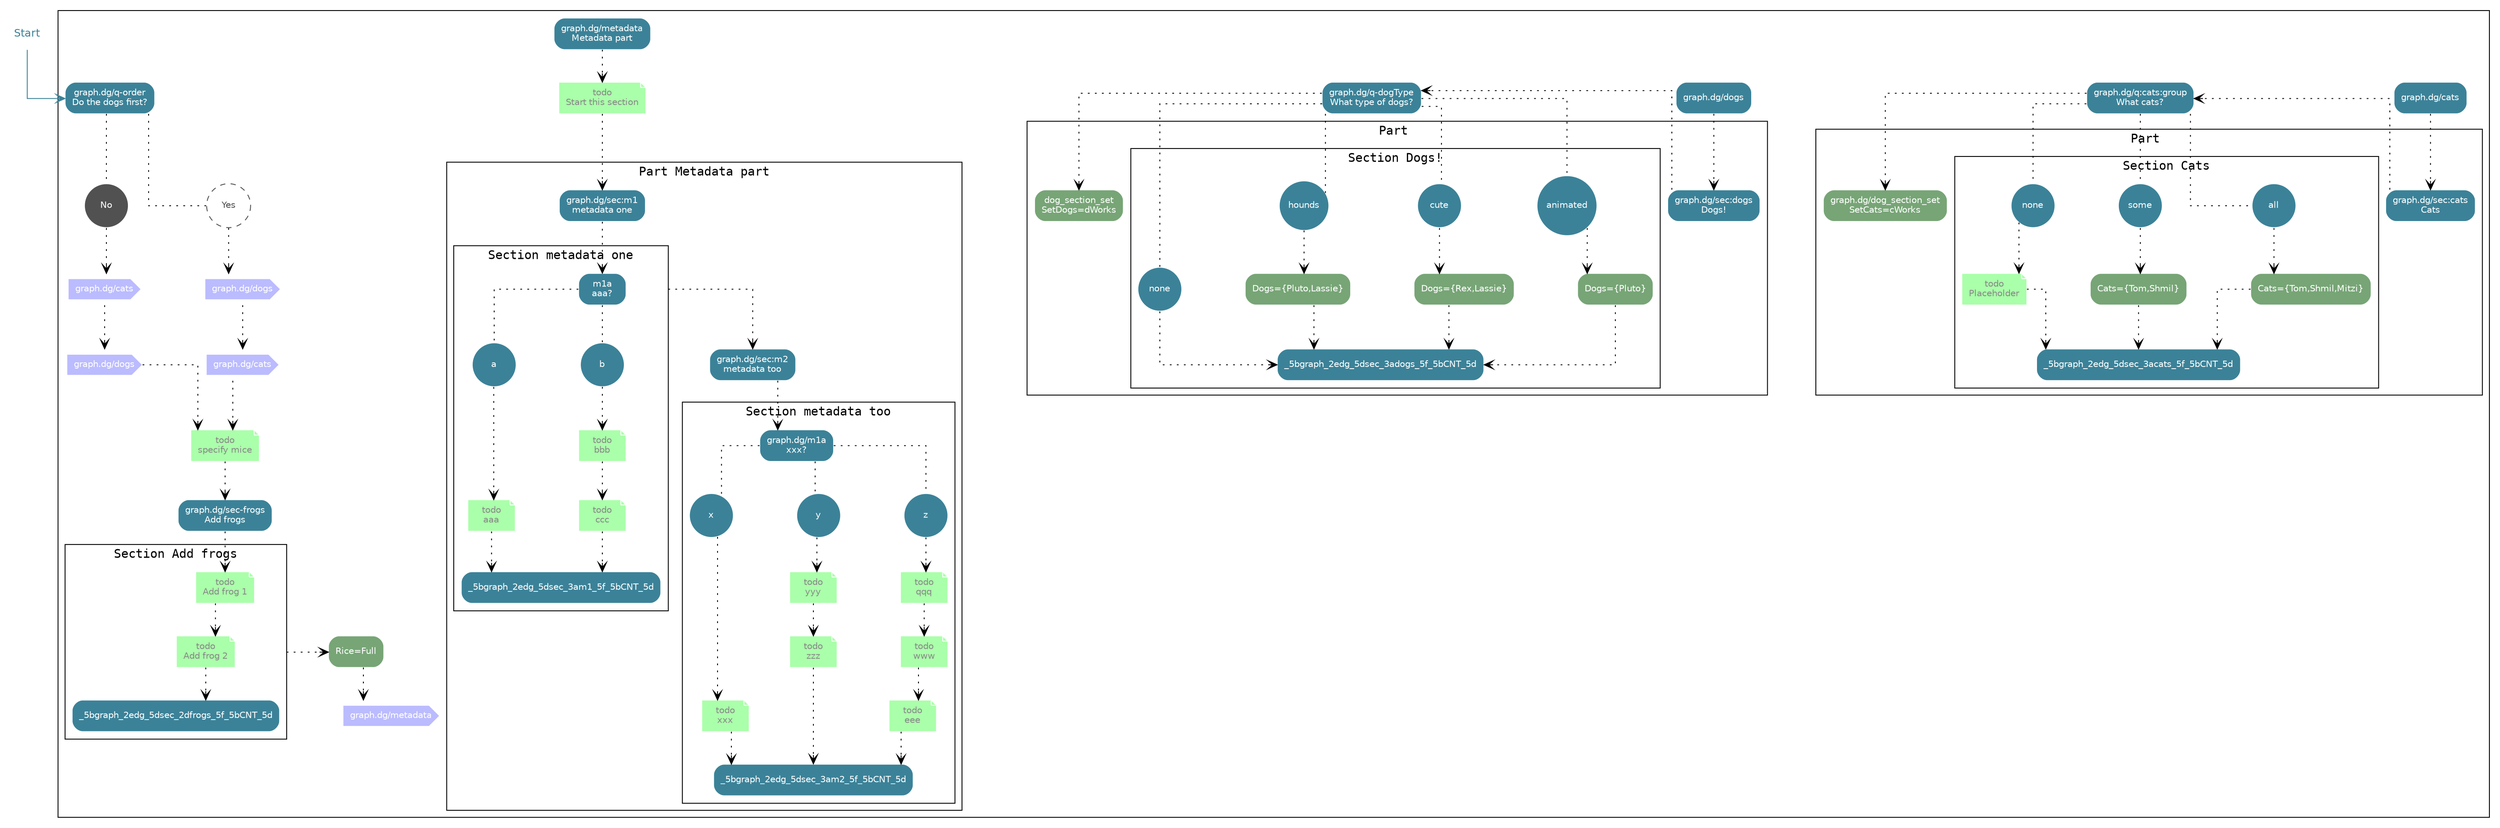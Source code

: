digraph decisionGraph {
fontname="Courier"
graph[splines=ortho, nodesep=1, concentrate=true compound=true]
edge [style=dotted arrowhead=open]
node [shape=Mrecord fillcolor="#3B8298" style="filled" fontcolor=white color=white fontname="Helvetica" fontsize="10"]
NODE___________START_[ fillcolor="transparent" shape="none" fontcolor="#3B8298" fontsize="12" label="Start" ]
subgraph cluster_DecisionGraph_2d1 {
label=""
_5bgraph_2edg_5dcats[ label="graph.dg/cats\n" ]
subgraph cluster_part__5bgraph_2edg_5dcats{ 
label="Part "
_5bgraph_2edg_5dsec_3acats[ label="graph.dg/sec:cats\nCats" ]
subgraph cluster_section__5bgraph_2edg_5dsec_3acats{ 
label="Section Cats"
_5bgraph_2edg_5dq_3acats_3agroup[ label="graph.dg/q:cats:group\nWhat cats?" ]
_5bgraph_2edg_5dq_3acats_3agroup_to__5bgraph_2edg_5d_5b_2313_5d[ fillcolor="#3B8298" shape="circle" width="0.7" fontcolor="white" label="all" ]
_5bgraph_2edg_5dq_3acats_3agroup -> _5bgraph_2edg_5dq_3acats_3agroup_to__5bgraph_2edg_5d_5b_2313_5d[ arrowhead="none" ]
_5bgraph_2edg_5d_5b_2313_5d[ fillcolor="#77A576" label="Cats=\{Tom,Shmil,Mitzi\}\n" ]
_5bgraph_2edg_5d_5b_2313_5d -> _5bgraph_2edg_5dsec_3acats_5f_5bCNT_5d
_5bgraph_2edg_5dq_3acats_3agroup_to__5bgraph_2edg_5d_5b_2313_5d -> _5bgraph_2edg_5d_5b_2313_5d
_5bgraph_2edg_5dq_3acats_3agroup_to__5bgraph_2edg_5d_5b_2314_5d[ fillcolor="#3B8298" shape="circle" width="0.7" fontcolor="white" label="some" ]
_5bgraph_2edg_5dq_3acats_3agroup -> _5bgraph_2edg_5dq_3acats_3agroup_to__5bgraph_2edg_5d_5b_2314_5d[ arrowhead="none" ]
_5bgraph_2edg_5d_5b_2314_5d[ fillcolor="#77A576" label="Cats=\{Tom,Shmil\}\n" ]
_5bgraph_2edg_5d_5b_2314_5d -> _5bgraph_2edg_5dsec_3acats_5f_5bCNT_5d
_5bgraph_2edg_5dq_3acats_3agroup_to__5bgraph_2edg_5d_5b_2314_5d -> _5bgraph_2edg_5d_5b_2314_5d
_5bgraph_2edg_5dq_3acats_3agroup_to__5bgraph_2edg_5d_5b_2315_5d[ fillcolor="#3B8298" shape="circle" width="0.7" fontcolor="white" label="none" ]
_5bgraph_2edg_5dq_3acats_3agroup -> _5bgraph_2edg_5dq_3acats_3agroup_to__5bgraph_2edg_5d_5b_2315_5d[ arrowhead="none" ]
_5bgraph_2edg_5d_5b_2315_5d[ fillcolor="#AAFFAA" shape="note" fontcolor="#888888" label="todo\nPlaceholder" ]
_5bgraph_2edg_5d_5b_2315_5d -> _5bgraph_2edg_5dsec_3acats_5f_5bCNT_5d
_5bgraph_2edg_5dq_3acats_3agroup_to__5bgraph_2edg_5d_5b_2315_5d -> _5bgraph_2edg_5d_5b_2315_5d
}
_5bgraph_2edg_5dsec_3acats -> _5bgraph_2edg_5dq_3acats_3agroup
_5bgraph_2edg_5ddog_5fsection_5fset[ fillcolor="#77A576" label="graph.dg/dog_section_set\nSetCats=cWorks\n" ]
_5bgraph_2edg_5dq_3acats_3agroup -> _5bgraph_2edg_5ddog_5fsection_5fset [ltail=cluster_section__5bgraph_2edg_5dsec_3acats]
}
_5bgraph_2edg_5dcats -> _5bgraph_2edg_5dsec_3acats
_5bgraph_2edg_5ddogs[ label="graph.dg/dogs\n" ]
subgraph cluster_part__5bgraph_2edg_5ddogs{ 
label="Part "
_5bgraph_2edg_5dsec_3adogs[ label="graph.dg/sec:dogs\nDogs!" ]
subgraph cluster_section__5bgraph_2edg_5dsec_3adogs{ 
label="Section Dogs!"
_5bgraph_2edg_5dq_2ddogType[ label="graph.dg/q-dogType\nWhat type of dogs?" ]
_5bgraph_2edg_5dq_2ddogType_to__5bgraph_2edg_5dsec_3adogs_5f_5bCNT_5d[ fillcolor="#3B8298" shape="circle" width="0.7" fontcolor="white" label="none" ]
_5bgraph_2edg_5dq_2ddogType -> _5bgraph_2edg_5dq_2ddogType_to__5bgraph_2edg_5dsec_3adogs_5f_5bCNT_5d[ arrowhead="none" ]
_5bgraph_2edg_5dq_2ddogType_to__5bgraph_2edg_5dsec_3adogs_5f_5bCNT_5d -> _5bgraph_2edg_5dsec_3adogs_5f_5bCNT_5d
_5bgraph_2edg_5dq_2ddogType_to__5bgraph_2edg_5d_5b_2310_5d[ fillcolor="#3B8298" shape="circle" width="0.7" fontcolor="white" label="animated" ]
_5bgraph_2edg_5dq_2ddogType -> _5bgraph_2edg_5dq_2ddogType_to__5bgraph_2edg_5d_5b_2310_5d[ arrowhead="none" ]
_5bgraph_2edg_5d_5b_2310_5d[ fillcolor="#77A576" label="Dogs=\{Pluto\}\n" ]
_5bgraph_2edg_5d_5b_2310_5d -> _5bgraph_2edg_5dsec_3adogs_5f_5bCNT_5d
_5bgraph_2edg_5dq_2ddogType_to__5bgraph_2edg_5d_5b_2310_5d -> _5bgraph_2edg_5d_5b_2310_5d
_5bgraph_2edg_5dq_2ddogType_to__5bgraph_2edg_5d_5b_2311_5d[ fillcolor="#3B8298" shape="circle" width="0.7" fontcolor="white" label="cute" ]
_5bgraph_2edg_5dq_2ddogType -> _5bgraph_2edg_5dq_2ddogType_to__5bgraph_2edg_5d_5b_2311_5d[ arrowhead="none" ]
_5bgraph_2edg_5d_5b_2311_5d[ fillcolor="#77A576" label="Dogs=\{Rex,Lassie\}\n" ]
_5bgraph_2edg_5d_5b_2311_5d -> _5bgraph_2edg_5dsec_3adogs_5f_5bCNT_5d
_5bgraph_2edg_5dq_2ddogType_to__5bgraph_2edg_5d_5b_2311_5d -> _5bgraph_2edg_5d_5b_2311_5d
_5bgraph_2edg_5dq_2ddogType_to__5bgraph_2edg_5d_5b_2312_5d[ fillcolor="#3B8298" shape="circle" width="0.7" fontcolor="white" label="hounds" ]
_5bgraph_2edg_5dq_2ddogType -> _5bgraph_2edg_5dq_2ddogType_to__5bgraph_2edg_5d_5b_2312_5d[ arrowhead="none" ]
_5bgraph_2edg_5d_5b_2312_5d[ fillcolor="#77A576" label="Dogs=\{Pluto,Lassie\}\n" ]
_5bgraph_2edg_5d_5b_2312_5d -> _5bgraph_2edg_5dsec_3adogs_5f_5bCNT_5d
_5bgraph_2edg_5dq_2ddogType_to__5bgraph_2edg_5d_5b_2312_5d -> _5bgraph_2edg_5d_5b_2312_5d
}
_5bgraph_2edg_5dsec_3adogs -> _5bgraph_2edg_5dq_2ddogType
dog_5fsection_5fset[ fillcolor="#77A576" label="dog_section_set\nSetDogs=dWorks\n" ]
_5bgraph_2edg_5dq_2ddogType -> dog_5fsection_5fset [ltail=cluster_section__5bgraph_2edg_5dsec_3adogs]
}
_5bgraph_2edg_5ddogs -> _5bgraph_2edg_5dsec_3adogs
_5bgraph_2edg_5dq_2dorder[ label="graph.dg/q-order\nDo the dogs first?" ]
_5bgraph_2edg_5dq_2dorder_to__5bgraph_2edg_5d_5b_231_5d[ fillcolor="white" shape="circle" color="#515151" width="0.7" fontcolor="#515151" style="dashed" label="Yes" ]
_5bgraph_2edg_5dq_2dorder -> _5bgraph_2edg_5dq_2dorder_to__5bgraph_2edg_5d_5b_231_5d[ arrowhead="none" ]
_5bgraph_2edg_5d_5b_231_5d[ fillcolor="#BBBBFF" shape="cds" label="graph.dg/dogs" ]
_5bgraph_2edg_5ddogs[ label="graph.dg/dogs\n" ]
subgraph cluster_part__5bgraph_2edg_5ddogs{ 
label="Part "
}
_5bgraph_2edg_5ddogs -> _5bgraph_2edg_5dsec_3adogs
_5bgraph_2edg_5d_5b_232_5d[ fillcolor="#BBBBFF" shape="cds" label="graph.dg/cats" ]
_5bgraph_2edg_5dcats[ label="graph.dg/cats\n" ]
subgraph cluster_part__5bgraph_2edg_5dcats{ 
label="Part "
}
_5bgraph_2edg_5dcats -> _5bgraph_2edg_5dsec_3acats
_5bgraph_2edg_5d_5b_235_5d[ fillcolor="#AAFFAA" shape="note" fontcolor="#888888" label="todo\nspecify mice" ]
_5bgraph_2edg_5dsec_2dfrogs[ label="graph.dg/sec-frogs\nAdd frogs" ]
subgraph cluster_section__5bgraph_2edg_5dsec_2dfrogs{ 
label="Section Add frogs"
_5bgraph_2edg_5d_5b_236_5d[ fillcolor="#AAFFAA" shape="note" fontcolor="#888888" label="todo\nAdd frog 1" ]
_5bgraph_2edg_5d_5b_237_5d[ fillcolor="#AAFFAA" shape="note" fontcolor="#888888" label="todo\nAdd frog 2" ]
_5bgraph_2edg_5d_5b_237_5d -> _5bgraph_2edg_5dsec_2dfrogs_5f_5bCNT_5d
_5bgraph_2edg_5d_5b_236_5d -> _5bgraph_2edg_5d_5b_237_5d
}
_5bgraph_2edg_5dsec_2dfrogs -> _5bgraph_2edg_5d_5b_236_5d
_5bgraph_2edg_5d_5b_238_5d[ fillcolor="#77A576" label="Rice=Full\n" ]
_5bgraph_2edg_5d_5b_239_5d[ fillcolor="#BBBBFF" shape="cds" label="graph.dg/metadata" ]
_5bgraph_2edg_5dmetadata[ label="graph.dg/metadata\nMetadata part" ]
subgraph cluster_part__5bgraph_2edg_5dmetadata{ 
label="Part Metadata part"
_5bgraph_2edg_5d_5b_2316_5d[ fillcolor="#AAFFAA" shape="note" fontcolor="#888888" label="todo\nStart this section" ]
_5bgraph_2edg_5dsec_3am1[ label="graph.dg/sec:m1\nmetadata one" ]
subgraph cluster_section__5bgraph_2edg_5dsec_3am1{ 
label="Section metadata one"
m1a[ label="m1a\naaa?" ]
m1a_to__5bgraph_2edg_5d_5b_2317_5d[ fillcolor="#3B8298" shape="circle" width="0.7" fontcolor="white" label="a" ]
m1a -> m1a_to__5bgraph_2edg_5d_5b_2317_5d[ arrowhead="none" ]
_5bgraph_2edg_5d_5b_2317_5d[ fillcolor="#AAFFAA" shape="note" fontcolor="#888888" label="todo\naaa" ]
_5bgraph_2edg_5d_5b_2317_5d -> _5bgraph_2edg_5dsec_3am1_5f_5bCNT_5d
m1a_to__5bgraph_2edg_5d_5b_2317_5d -> _5bgraph_2edg_5d_5b_2317_5d
m1a_to__5bgraph_2edg_5d_5b_2318_5d[ fillcolor="#3B8298" shape="circle" width="0.7" fontcolor="white" label="b" ]
m1a -> m1a_to__5bgraph_2edg_5d_5b_2318_5d[ arrowhead="none" ]
_5bgraph_2edg_5d_5b_2318_5d[ fillcolor="#AAFFAA" shape="note" fontcolor="#888888" label="todo\nbbb" ]
_5bgraph_2edg_5d_5b_2319_5d[ fillcolor="#AAFFAA" shape="note" fontcolor="#888888" label="todo\nccc" ]
_5bgraph_2edg_5d_5b_2319_5d -> _5bgraph_2edg_5dsec_3am1_5f_5bCNT_5d
_5bgraph_2edg_5d_5b_2318_5d -> _5bgraph_2edg_5d_5b_2319_5d
m1a_to__5bgraph_2edg_5d_5b_2318_5d -> _5bgraph_2edg_5d_5b_2318_5d
}
_5bgraph_2edg_5dsec_3am1 -> m1a
_5bgraph_2edg_5dsec_3am2[ label="graph.dg/sec:m2\nmetadata too" ]
subgraph cluster_section__5bgraph_2edg_5dsec_3am2{ 
label="Section metadata too"
_5bgraph_2edg_5dm1a[ label="graph.dg/m1a\nxxx?" ]
_5bgraph_2edg_5dm1a_to__5bgraph_2edg_5d_5b_2320_5d[ fillcolor="#3B8298" shape="circle" width="0.7" fontcolor="white" label="x" ]
_5bgraph_2edg_5dm1a -> _5bgraph_2edg_5dm1a_to__5bgraph_2edg_5d_5b_2320_5d[ arrowhead="none" ]
_5bgraph_2edg_5d_5b_2320_5d[ fillcolor="#AAFFAA" shape="note" fontcolor="#888888" label="todo\nxxx" ]
_5bgraph_2edg_5d_5b_2320_5d -> _5bgraph_2edg_5dsec_3am2_5f_5bCNT_5d
_5bgraph_2edg_5dm1a_to__5bgraph_2edg_5d_5b_2320_5d -> _5bgraph_2edg_5d_5b_2320_5d
_5bgraph_2edg_5dm1a_to__5bgraph_2edg_5d_5b_2321_5d[ fillcolor="#3B8298" shape="circle" width="0.7" fontcolor="white" label="y" ]
_5bgraph_2edg_5dm1a -> _5bgraph_2edg_5dm1a_to__5bgraph_2edg_5d_5b_2321_5d[ arrowhead="none" ]
_5bgraph_2edg_5d_5b_2321_5d[ fillcolor="#AAFFAA" shape="note" fontcolor="#888888" label="todo\nyyy" ]
_5bgraph_2edg_5d_5b_2322_5d[ fillcolor="#AAFFAA" shape="note" fontcolor="#888888" label="todo\nzzz" ]
_5bgraph_2edg_5d_5b_2322_5d -> _5bgraph_2edg_5dsec_3am2_5f_5bCNT_5d
_5bgraph_2edg_5d_5b_2321_5d -> _5bgraph_2edg_5d_5b_2322_5d
_5bgraph_2edg_5dm1a_to__5bgraph_2edg_5d_5b_2321_5d -> _5bgraph_2edg_5d_5b_2321_5d
_5bgraph_2edg_5dm1a_to__5bgraph_2edg_5d_5b_2323_5d[ fillcolor="#3B8298" shape="circle" width="0.7" fontcolor="white" label="z" ]
_5bgraph_2edg_5dm1a -> _5bgraph_2edg_5dm1a_to__5bgraph_2edg_5d_5b_2323_5d[ arrowhead="none" ]
_5bgraph_2edg_5d_5b_2323_5d[ fillcolor="#AAFFAA" shape="note" fontcolor="#888888" label="todo\nqqq" ]
_5bgraph_2edg_5d_5b_2324_5d[ fillcolor="#AAFFAA" shape="note" fontcolor="#888888" label="todo\nwww" ]
_5bgraph_2edg_5d_5b_2325_5d[ fillcolor="#AAFFAA" shape="note" fontcolor="#888888" label="todo\neee" ]
_5bgraph_2edg_5d_5b_2325_5d -> _5bgraph_2edg_5dsec_3am2_5f_5bCNT_5d
_5bgraph_2edg_5d_5b_2324_5d -> _5bgraph_2edg_5d_5b_2325_5d
_5bgraph_2edg_5d_5b_2323_5d -> _5bgraph_2edg_5d_5b_2324_5d
_5bgraph_2edg_5dm1a_to__5bgraph_2edg_5d_5b_2323_5d -> _5bgraph_2edg_5d_5b_2323_5d
}
_5bgraph_2edg_5dsec_3am2 -> _5bgraph_2edg_5dm1a
m1a -> _5bgraph_2edg_5dsec_3am2 [ltail=cluster_section__5bgraph_2edg_5dsec_3am1]
_5bgraph_2edg_5d_5b_2316_5d -> _5bgraph_2edg_5dsec_3am1
}
_5bgraph_2edg_5dmetadata -> _5bgraph_2edg_5d_5b_2316_5d
_5bgraph_2edg_5d_5b_238_5d -> _5bgraph_2edg_5d_5b_239_5d
_5bgraph_2edg_5d_5b_236_5d -> _5bgraph_2edg_5d_5b_238_5d [ltail=cluster_section__5bgraph_2edg_5dsec_2dfrogs]
_5bgraph_2edg_5d_5b_235_5d -> _5bgraph_2edg_5dsec_2dfrogs
_5bgraph_2edg_5d_5b_232_5d -> _5bgraph_2edg_5d_5b_235_5d
_5bgraph_2edg_5d_5b_231_5d -> _5bgraph_2edg_5d_5b_232_5d
_5bgraph_2edg_5dq_2dorder_to__5bgraph_2edg_5d_5b_231_5d -> _5bgraph_2edg_5d_5b_231_5d
_5bgraph_2edg_5dq_2dorder_to__5bgraph_2edg_5d_5b_233_5d[ fillcolor="#515151" shape="circle" width="0.7" fontcolor="white" label="No" ]
_5bgraph_2edg_5dq_2dorder -> _5bgraph_2edg_5dq_2dorder_to__5bgraph_2edg_5d_5b_233_5d[ arrowhead="none" ]
_5bgraph_2edg_5d_5b_233_5d[ fillcolor="#BBBBFF" shape="cds" label="graph.dg/cats" ]
_5bgraph_2edg_5d_5b_234_5d[ fillcolor="#BBBBFF" shape="cds" label="graph.dg/dogs" ]
_5bgraph_2edg_5d_5b_234_5d -> _5bgraph_2edg_5d_5b_235_5d
_5bgraph_2edg_5d_5b_233_5d -> _5bgraph_2edg_5d_5b_234_5d
_5bgraph_2edg_5dq_2dorder_to__5bgraph_2edg_5d_5b_233_5d -> _5bgraph_2edg_5d_5b_233_5d
_5bgraph_2edg_5dmetadata[ label="graph.dg/metadata\nMetadata part" ]
subgraph cluster_part__5bgraph_2edg_5dmetadata{ 
label="Part Metadata part"
}
_5bgraph_2edg_5dmetadata -> _5bgraph_2edg_5d_5b_2316_5d
{rank=same _5bgraph_2edg_5dq_3acats_3agroup,_5bgraph_2edg_5dq_2ddogType,_5bgraph_2edg_5dq_2dorder,_5bgraph_2edg_5d_5b_2316_5d}
}
NODE___________START_ -> _5bgraph_2edg_5dq_2dorder[ penwidth="1.0" color="#3B8298" style="solid" ]{rank=source; NODE___________START_}
}
